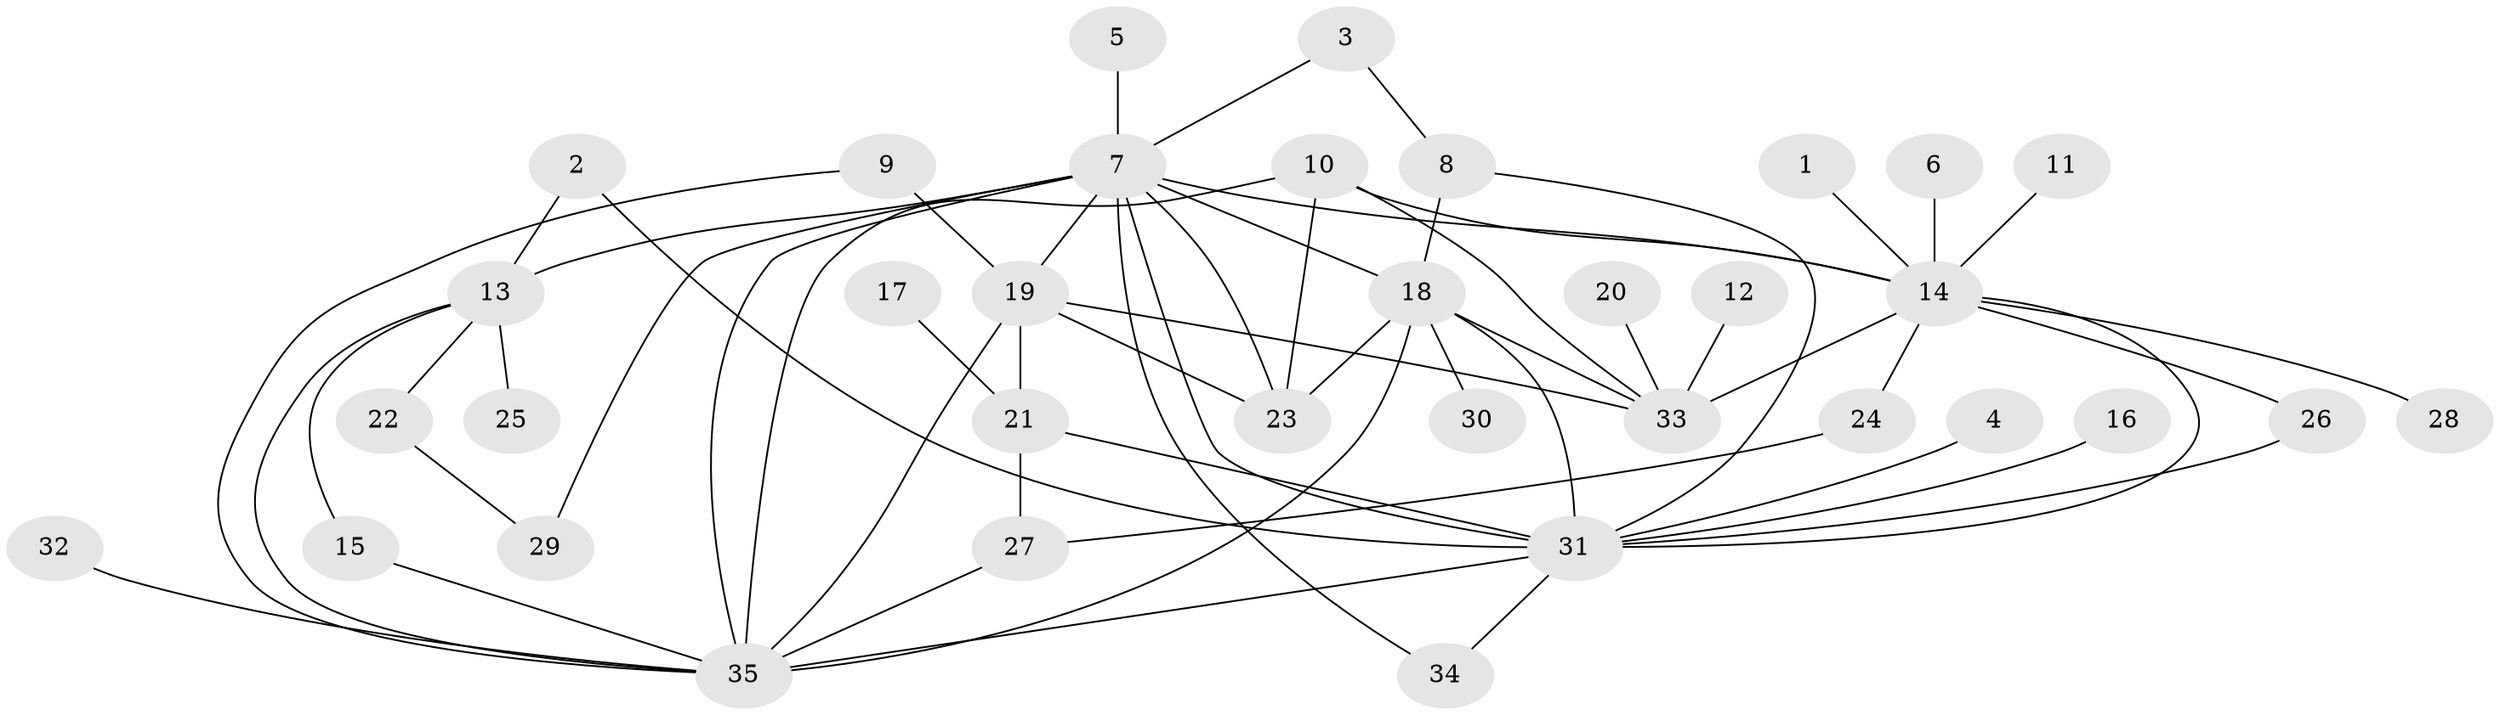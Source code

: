 // original degree distribution, {6: 0.011494252873563218, 1: 0.45977011494252873, 12: 0.011494252873563218, 14: 0.022988505747126436, 16: 0.011494252873563218, 9: 0.011494252873563218, 4: 0.05747126436781609, 3: 0.13793103448275862, 8: 0.011494252873563218, 2: 0.22988505747126436, 5: 0.034482758620689655}
// Generated by graph-tools (version 1.1) at 2025/36/03/04/25 23:36:39]
// undirected, 35 vertices, 58 edges
graph export_dot {
  node [color=gray90,style=filled];
  1;
  2;
  3;
  4;
  5;
  6;
  7;
  8;
  9;
  10;
  11;
  12;
  13;
  14;
  15;
  16;
  17;
  18;
  19;
  20;
  21;
  22;
  23;
  24;
  25;
  26;
  27;
  28;
  29;
  30;
  31;
  32;
  33;
  34;
  35;
  1 -- 14 [weight=1.0];
  2 -- 13 [weight=1.0];
  2 -- 31 [weight=1.0];
  3 -- 7 [weight=1.0];
  3 -- 8 [weight=1.0];
  4 -- 31 [weight=1.0];
  5 -- 7 [weight=1.0];
  6 -- 14 [weight=1.0];
  7 -- 13 [weight=2.0];
  7 -- 14 [weight=1.0];
  7 -- 18 [weight=1.0];
  7 -- 19 [weight=1.0];
  7 -- 23 [weight=1.0];
  7 -- 29 [weight=1.0];
  7 -- 31 [weight=1.0];
  7 -- 34 [weight=1.0];
  7 -- 35 [weight=1.0];
  8 -- 18 [weight=1.0];
  8 -- 31 [weight=1.0];
  9 -- 19 [weight=1.0];
  9 -- 35 [weight=1.0];
  10 -- 14 [weight=1.0];
  10 -- 23 [weight=1.0];
  10 -- 33 [weight=1.0];
  10 -- 35 [weight=1.0];
  11 -- 14 [weight=1.0];
  12 -- 33 [weight=1.0];
  13 -- 15 [weight=1.0];
  13 -- 22 [weight=1.0];
  13 -- 25 [weight=1.0];
  13 -- 35 [weight=1.0];
  14 -- 24 [weight=1.0];
  14 -- 26 [weight=1.0];
  14 -- 28 [weight=1.0];
  14 -- 31 [weight=1.0];
  14 -- 33 [weight=1.0];
  15 -- 35 [weight=1.0];
  16 -- 31 [weight=1.0];
  17 -- 21 [weight=1.0];
  18 -- 23 [weight=1.0];
  18 -- 30 [weight=1.0];
  18 -- 31 [weight=1.0];
  18 -- 33 [weight=1.0];
  18 -- 35 [weight=1.0];
  19 -- 21 [weight=1.0];
  19 -- 23 [weight=1.0];
  19 -- 33 [weight=1.0];
  19 -- 35 [weight=1.0];
  20 -- 33 [weight=1.0];
  21 -- 27 [weight=1.0];
  21 -- 31 [weight=1.0];
  22 -- 29 [weight=1.0];
  24 -- 27 [weight=1.0];
  26 -- 31 [weight=1.0];
  27 -- 35 [weight=1.0];
  31 -- 34 [weight=1.0];
  31 -- 35 [weight=1.0];
  32 -- 35 [weight=1.0];
}
